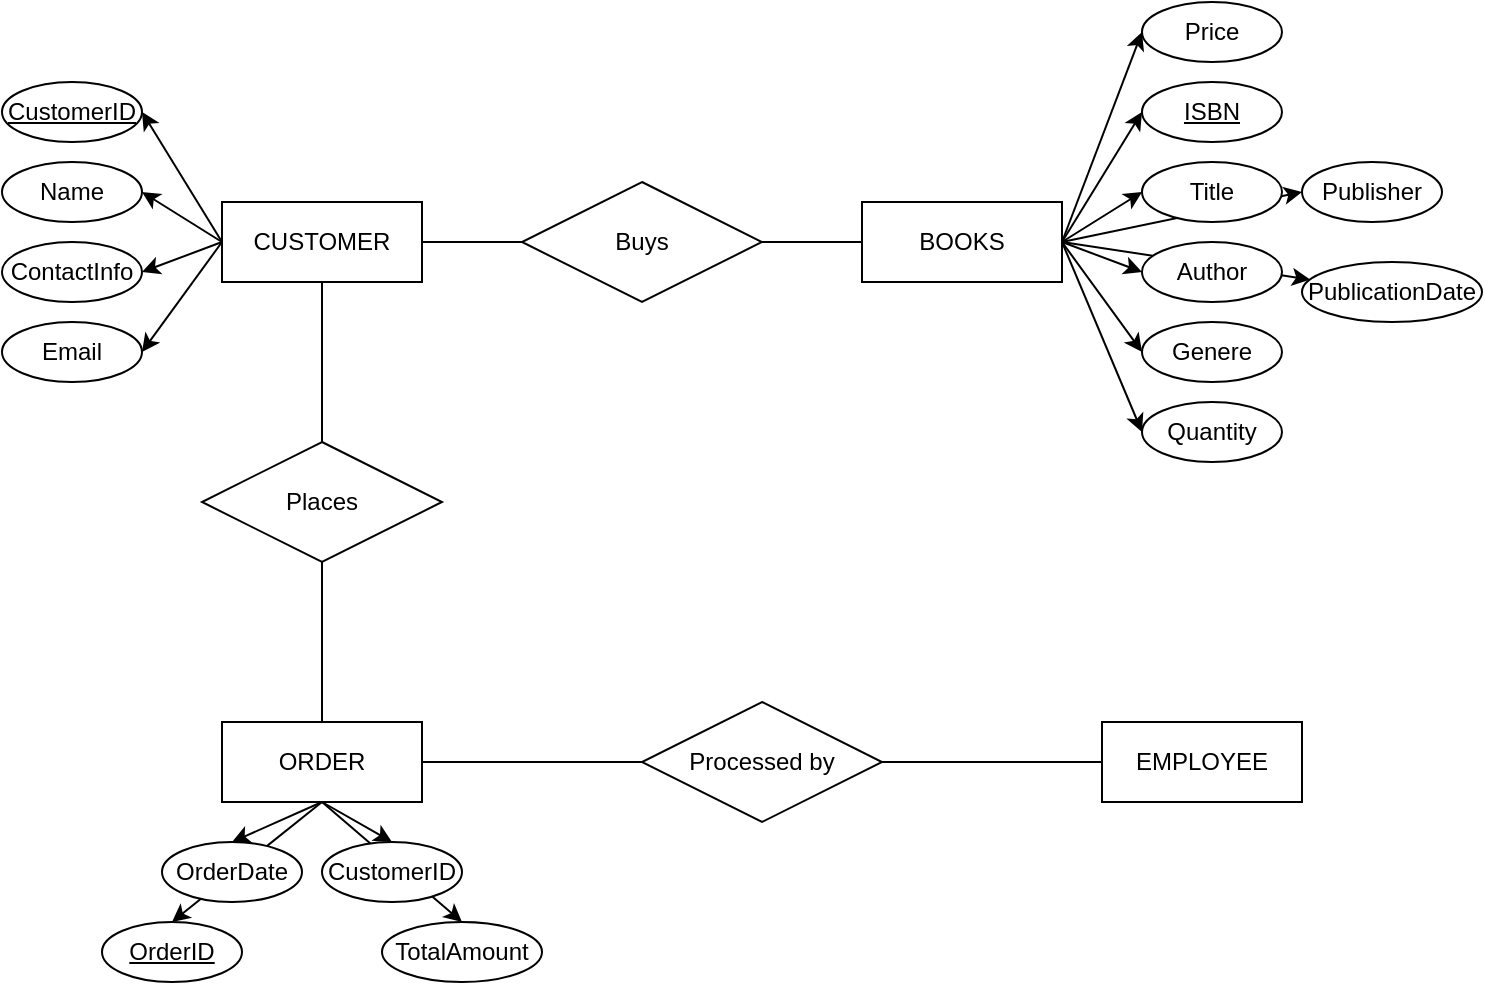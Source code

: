 <mxfile>
    <diagram id="ticpzNult_ryImdvc6Oi" name="Page-1">
        <mxGraphModel dx="548" dy="695" grid="1" gridSize="10" guides="1" tooltips="1" connect="1" arrows="1" fold="1" page="1" pageScale="1" pageWidth="850" pageHeight="1100" background="none" math="0" shadow="0">
            <root>
                <mxCell id="0"/>
                <mxCell id="1" parent="0"/>
                <mxCell id="15" style="edgeStyle=none;html=1;exitX=0;exitY=0.5;exitDx=0;exitDy=0;entryX=1;entryY=0.5;entryDx=0;entryDy=0;" edge="1" parent="1" source="2" target="9">
                    <mxGeometry relative="1" as="geometry"/>
                </mxCell>
                <mxCell id="16" style="edgeStyle=none;html=1;exitX=0;exitY=0.5;exitDx=0;exitDy=0;entryX=1;entryY=0.5;entryDx=0;entryDy=0;" edge="1" parent="1" source="2" target="10">
                    <mxGeometry relative="1" as="geometry"/>
                </mxCell>
                <mxCell id="17" style="edgeStyle=none;html=1;exitX=0;exitY=0.5;exitDx=0;exitDy=0;entryX=1;entryY=0.5;entryDx=0;entryDy=0;" edge="1" parent="1" source="2" target="12">
                    <mxGeometry relative="1" as="geometry"/>
                </mxCell>
                <mxCell id="18" style="edgeStyle=none;html=1;exitX=0;exitY=0.5;exitDx=0;exitDy=0;entryX=1;entryY=0.5;entryDx=0;entryDy=0;" edge="1" parent="1" source="2" target="13">
                    <mxGeometry relative="1" as="geometry"/>
                </mxCell>
                <mxCell id="2" value="CUSTOMER" style="whiteSpace=wrap;html=1;align=center;" vertex="1" parent="1">
                    <mxGeometry x="120" y="280" width="100" height="40" as="geometry"/>
                </mxCell>
                <mxCell id="9" value="CustomerID" style="ellipse;whiteSpace=wrap;html=1;align=center;fontStyle=4;" vertex="1" parent="1">
                    <mxGeometry x="10" y="220" width="70" height="30" as="geometry"/>
                </mxCell>
                <mxCell id="10" value="Name" style="ellipse;whiteSpace=wrap;html=1;align=center;" vertex="1" parent="1">
                    <mxGeometry x="10" y="260" width="70" height="30" as="geometry"/>
                </mxCell>
                <mxCell id="12" value="ContactInfo" style="ellipse;whiteSpace=wrap;html=1;align=center;" vertex="1" parent="1">
                    <mxGeometry x="10" y="300" width="70" height="30" as="geometry"/>
                </mxCell>
                <mxCell id="13" value="Email" style="ellipse;whiteSpace=wrap;html=1;align=center;" vertex="1" parent="1">
                    <mxGeometry x="10" y="340" width="70" height="30" as="geometry"/>
                </mxCell>
                <mxCell id="20" value="" style="line;strokeWidth=1;rotatable=0;dashed=0;labelPosition=right;align=left;verticalAlign=middle;spacingTop=0;spacingLeft=6;points=[];portConstraint=eastwest;" vertex="1" parent="1">
                    <mxGeometry x="220" y="295" width="220" height="10" as="geometry"/>
                </mxCell>
                <mxCell id="32" style="edgeStyle=none;html=1;exitX=1;exitY=0.5;exitDx=0;exitDy=0;entryX=0;entryY=0.5;entryDx=0;entryDy=0;" edge="1" parent="1" source="21" target="24">
                    <mxGeometry relative="1" as="geometry"/>
                </mxCell>
                <mxCell id="33" style="edgeStyle=none;html=1;exitX=1;exitY=0.5;exitDx=0;exitDy=0;entryX=0;entryY=0.5;entryDx=0;entryDy=0;" edge="1" parent="1" source="21" target="23">
                    <mxGeometry relative="1" as="geometry"/>
                </mxCell>
                <mxCell id="34" style="edgeStyle=none;html=1;exitX=1;exitY=0.5;exitDx=0;exitDy=0;entryX=0;entryY=0.5;entryDx=0;entryDy=0;" edge="1" parent="1" source="21" target="26">
                    <mxGeometry relative="1" as="geometry"/>
                </mxCell>
                <mxCell id="35" style="edgeStyle=none;html=1;exitX=1;exitY=0.5;exitDx=0;exitDy=0;entryX=0;entryY=0.5;entryDx=0;entryDy=0;" edge="1" parent="1" source="21" target="27">
                    <mxGeometry relative="1" as="geometry"/>
                </mxCell>
                <mxCell id="36" style="edgeStyle=none;html=1;exitX=1;exitY=0.5;exitDx=0;exitDy=0;entryX=0;entryY=0.5;entryDx=0;entryDy=0;" edge="1" parent="1" source="21" target="28">
                    <mxGeometry relative="1" as="geometry"/>
                </mxCell>
                <mxCell id="37" style="edgeStyle=none;html=1;exitX=1;exitY=0.5;exitDx=0;exitDy=0;entryX=0;entryY=0.5;entryDx=0;entryDy=0;" edge="1" parent="1" source="21" target="30">
                    <mxGeometry relative="1" as="geometry"/>
                </mxCell>
                <mxCell id="38" style="edgeStyle=none;html=1;exitX=1;exitY=0.5;exitDx=0;exitDy=0;entryX=0;entryY=0.5;entryDx=0;entryDy=0;" edge="1" parent="1" source="21" target="29">
                    <mxGeometry relative="1" as="geometry"/>
                </mxCell>
                <mxCell id="39" style="edgeStyle=none;html=1;exitX=1;exitY=0.5;exitDx=0;exitDy=0;" edge="1" parent="1" source="21" target="31">
                    <mxGeometry relative="1" as="geometry"/>
                </mxCell>
                <mxCell id="21" value="BOOKS" style="whiteSpace=wrap;html=1;align=center;" vertex="1" parent="1">
                    <mxGeometry x="440" y="280" width="100" height="40" as="geometry"/>
                </mxCell>
                <mxCell id="22" value="Buys" style="shape=rhombus;perimeter=rhombusPerimeter;whiteSpace=wrap;html=1;align=center;" vertex="1" parent="1">
                    <mxGeometry x="270" y="270" width="120" height="60" as="geometry"/>
                </mxCell>
                <mxCell id="23" value="Title" style="ellipse;whiteSpace=wrap;html=1;align=center;" vertex="1" parent="1">
                    <mxGeometry x="580" y="260" width="70" height="30" as="geometry"/>
                </mxCell>
                <mxCell id="24" value="ISBN" style="ellipse;whiteSpace=wrap;html=1;align=center;fontStyle=4;" vertex="1" parent="1">
                    <mxGeometry x="580" y="220" width="70" height="30" as="geometry"/>
                </mxCell>
                <mxCell id="26" value="Author" style="ellipse;whiteSpace=wrap;html=1;align=center;" vertex="1" parent="1">
                    <mxGeometry x="580" y="300" width="70" height="30" as="geometry"/>
                </mxCell>
                <mxCell id="27" value="Genere" style="ellipse;whiteSpace=wrap;html=1;align=center;" vertex="1" parent="1">
                    <mxGeometry x="580" y="340" width="70" height="30" as="geometry"/>
                </mxCell>
                <mxCell id="28" value="Price" style="ellipse;whiteSpace=wrap;html=1;align=center;" vertex="1" parent="1">
                    <mxGeometry x="580" y="180" width="70" height="30" as="geometry"/>
                </mxCell>
                <mxCell id="29" value="Quantity" style="ellipse;whiteSpace=wrap;html=1;align=center;" vertex="1" parent="1">
                    <mxGeometry x="580" y="380" width="70" height="30" as="geometry"/>
                </mxCell>
                <mxCell id="30" value="Publisher" style="ellipse;whiteSpace=wrap;html=1;align=center;" vertex="1" parent="1">
                    <mxGeometry x="660" y="260" width="70" height="30" as="geometry"/>
                </mxCell>
                <mxCell id="31" value="PublicationDate" style="ellipse;whiteSpace=wrap;html=1;align=center;" vertex="1" parent="1">
                    <mxGeometry x="660" y="310" width="90" height="30" as="geometry"/>
                </mxCell>
                <mxCell id="40" value="" style="endArrow=none;html=1;rounded=0;exitX=0.5;exitY=1;exitDx=0;exitDy=0;entryX=0.5;entryY=0;entryDx=0;entryDy=0;startArrow=none;" edge="1" parent="1" source="41" target="43">
                    <mxGeometry relative="1" as="geometry">
                        <mxPoint x="40" y="440" as="sourcePoint"/>
                        <mxPoint x="170" y="400" as="targetPoint"/>
                    </mxGeometry>
                </mxCell>
                <mxCell id="52" style="edgeStyle=none;html=1;exitX=0.5;exitY=1;exitDx=0;exitDy=0;entryX=0.5;entryY=0;entryDx=0;entryDy=0;" edge="1" parent="1" source="43" target="48">
                    <mxGeometry relative="1" as="geometry"/>
                </mxCell>
                <mxCell id="53" style="edgeStyle=none;html=1;exitX=0.5;exitY=1;exitDx=0;exitDy=0;entryX=0.5;entryY=0;entryDx=0;entryDy=0;" edge="1" parent="1" source="43" target="49">
                    <mxGeometry relative="1" as="geometry"/>
                </mxCell>
                <mxCell id="54" style="edgeStyle=none;html=1;exitX=0.5;exitY=1;exitDx=0;exitDy=0;entryX=0.5;entryY=0;entryDx=0;entryDy=0;" edge="1" parent="1" source="43" target="50">
                    <mxGeometry relative="1" as="geometry"/>
                </mxCell>
                <mxCell id="55" style="edgeStyle=none;html=1;exitX=0.5;exitY=1;exitDx=0;exitDy=0;entryX=0.5;entryY=0;entryDx=0;entryDy=0;" edge="1" parent="1" source="43" target="51">
                    <mxGeometry relative="1" as="geometry"/>
                </mxCell>
                <mxCell id="43" value="ORDER" style="whiteSpace=wrap;html=1;align=center;" vertex="1" parent="1">
                    <mxGeometry x="120" y="540" width="100" height="40" as="geometry"/>
                </mxCell>
                <mxCell id="48" value="OrderID" style="ellipse;whiteSpace=wrap;html=1;align=center;fontStyle=4;" vertex="1" parent="1">
                    <mxGeometry x="60" y="640" width="70" height="30" as="geometry"/>
                </mxCell>
                <mxCell id="49" value="OrderDate" style="ellipse;whiteSpace=wrap;html=1;align=center;" vertex="1" parent="1">
                    <mxGeometry x="90" y="600" width="70" height="30" as="geometry"/>
                </mxCell>
                <mxCell id="50" value="CustomerID" style="ellipse;whiteSpace=wrap;html=1;align=center;" vertex="1" parent="1">
                    <mxGeometry x="170" y="600" width="70" height="30" as="geometry"/>
                </mxCell>
                <mxCell id="51" value="TotalAmount" style="ellipse;whiteSpace=wrap;html=1;align=center;" vertex="1" parent="1">
                    <mxGeometry x="200" y="640" width="80" height="30" as="geometry"/>
                </mxCell>
                <mxCell id="56" value="" style="endArrow=none;html=1;rounded=0;exitX=0.5;exitY=1;exitDx=0;exitDy=0;entryX=0.5;entryY=0;entryDx=0;entryDy=0;" edge="1" parent="1" source="2" target="41">
                    <mxGeometry relative="1" as="geometry">
                        <mxPoint x="170.0" y="320" as="sourcePoint"/>
                        <mxPoint x="170.0" y="540" as="targetPoint"/>
                    </mxGeometry>
                </mxCell>
                <mxCell id="41" value="Places" style="shape=rhombus;perimeter=rhombusPerimeter;whiteSpace=wrap;html=1;align=center;" vertex="1" parent="1">
                    <mxGeometry x="110" y="400" width="120" height="60" as="geometry"/>
                </mxCell>
                <mxCell id="57" value="" style="endArrow=none;html=1;rounded=0;entryX=1;entryY=0.5;entryDx=0;entryDy=0;startArrow=none;exitX=0;exitY=0.5;exitDx=0;exitDy=0;" edge="1" parent="1" source="59" target="43">
                    <mxGeometry relative="1" as="geometry">
                        <mxPoint x="560" y="560" as="sourcePoint"/>
                        <mxPoint x="280.0" y="560" as="targetPoint"/>
                        <Array as="points"/>
                    </mxGeometry>
                </mxCell>
                <mxCell id="58" value="Processed by" style="shape=rhombus;perimeter=rhombusPerimeter;whiteSpace=wrap;html=1;align=center;" vertex="1" parent="1">
                    <mxGeometry x="330" y="530" width="120" height="60" as="geometry"/>
                </mxCell>
                <mxCell id="59" value="EMPLOYEE" style="whiteSpace=wrap;html=1;align=center;" vertex="1" parent="1">
                    <mxGeometry x="560" y="540" width="100" height="40" as="geometry"/>
                </mxCell>
            </root>
        </mxGraphModel>
    </diagram>
</mxfile>
